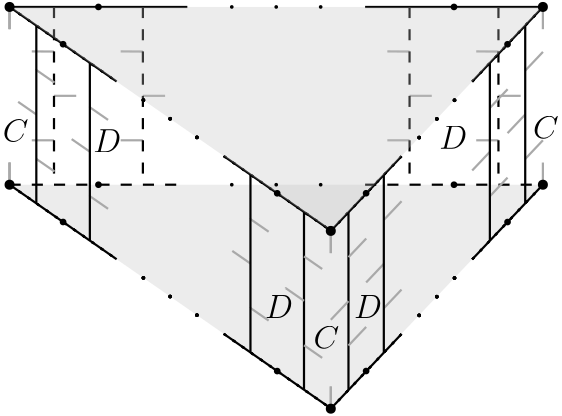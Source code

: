 <?xml version="1.0"?>
<!DOCTYPE ipe SYSTEM "ipe.dtd">
<ipe version="70206" creator="Ipe 7.2.7">
<info created="D:20180508125216" modified="D:20180513143931"/>
<ipestyle name="basic">
<symbol name="arrow/arc(spx)">
<path stroke="sym-stroke" fill="sym-stroke" pen="sym-pen">
0 0 m
-1 0.333 l
-1 -0.333 l
h
</path>
</symbol>
<symbol name="arrow/farc(spx)">
<path stroke="sym-stroke" fill="white" pen="sym-pen">
0 0 m
-1 0.333 l
-1 -0.333 l
h
</path>
</symbol>
<symbol name="arrow/ptarc(spx)">
<path stroke="sym-stroke" fill="sym-stroke" pen="sym-pen">
0 0 m
-1 0.333 l
-0.8 0 l
-1 -0.333 l
h
</path>
</symbol>
<symbol name="arrow/fptarc(spx)">
<path stroke="sym-stroke" fill="white" pen="sym-pen">
0 0 m
-1 0.333 l
-0.8 0 l
-1 -0.333 l
h
</path>
</symbol>
<symbol name="mark/circle(sx)" transformations="translations">
<path fill="sym-stroke">
0.6 0 0 0.6 0 0 e
0.4 0 0 0.4 0 0 e
</path>
</symbol>
<symbol name="mark/disk(sx)" transformations="translations">
<path fill="sym-stroke">
0.6 0 0 0.6 0 0 e
</path>
</symbol>
<symbol name="mark/fdisk(sfx)" transformations="translations">
<group>
<path fill="sym-fill">
0.5 0 0 0.5 0 0 e
</path>
<path fill="sym-stroke" fillrule="eofill">
0.6 0 0 0.6 0 0 e
0.4 0 0 0.4 0 0 e
</path>
</group>
</symbol>
<symbol name="mark/box(sx)" transformations="translations">
<path fill="sym-stroke" fillrule="eofill">
-0.6 -0.6 m
0.6 -0.6 l
0.6 0.6 l
-0.6 0.6 l
h
-0.4 -0.4 m
0.4 -0.4 l
0.4 0.4 l
-0.4 0.4 l
h
</path>
</symbol>
<symbol name="mark/square(sx)" transformations="translations">
<path fill="sym-stroke">
-0.6 -0.6 m
0.6 -0.6 l
0.6 0.6 l
-0.6 0.6 l
h
</path>
</symbol>
<symbol name="mark/fsquare(sfx)" transformations="translations">
<group>
<path fill="sym-fill">
-0.5 -0.5 m
0.5 -0.5 l
0.5 0.5 l
-0.5 0.5 l
h
</path>
<path fill="sym-stroke" fillrule="eofill">
-0.6 -0.6 m
0.6 -0.6 l
0.6 0.6 l
-0.6 0.6 l
h
-0.4 -0.4 m
0.4 -0.4 l
0.4 0.4 l
-0.4 0.4 l
h
</path>
</group>
</symbol>
<symbol name="mark/cross(sx)" transformations="translations">
<group>
<path fill="sym-stroke">
-0.43 -0.57 m
0.57 0.43 l
0.43 0.57 l
-0.57 -0.43 l
h
</path>
<path fill="sym-stroke">
-0.43 0.57 m
0.57 -0.43 l
0.43 -0.57 l
-0.57 0.43 l
h
</path>
</group>
</symbol>
<symbol name="arrow/fnormal(spx)">
<path stroke="sym-stroke" fill="white" pen="sym-pen">
0 0 m
-1 0.333 l
-1 -0.333 l
h
</path>
</symbol>
<symbol name="arrow/pointed(spx)">
<path stroke="sym-stroke" fill="sym-stroke" pen="sym-pen">
0 0 m
-1 0.333 l
-0.8 0 l
-1 -0.333 l
h
</path>
</symbol>
<symbol name="arrow/fpointed(spx)">
<path stroke="sym-stroke" fill="white" pen="sym-pen">
0 0 m
-1 0.333 l
-0.8 0 l
-1 -0.333 l
h
</path>
</symbol>
<symbol name="arrow/linear(spx)">
<path stroke="sym-stroke" pen="sym-pen">
-1 0.333 m
0 0 l
-1 -0.333 l
</path>
</symbol>
<symbol name="arrow/fdouble(spx)">
<path stroke="sym-stroke" fill="white" pen="sym-pen">
0 0 m
-1 0.333 l
-1 -0.333 l
h
-1 0 m
-2 0.333 l
-2 -0.333 l
h
</path>
</symbol>
<symbol name="arrow/double(spx)">
<path stroke="sym-stroke" fill="sym-stroke" pen="sym-pen">
0 0 m
-1 0.333 l
-1 -0.333 l
h
-1 0 m
-2 0.333 l
-2 -0.333 l
h
</path>
</symbol>
<pen name="heavier" value="0.8"/>
<pen name="fat" value="1.2"/>
<pen name="ultrafat" value="2"/>
<symbolsize name="large" value="5"/>
<symbolsize name="small" value="2"/>
<symbolsize name="tiny" value="1.1"/>
<arrowsize name="large" value="10"/>
<arrowsize name="small" value="5"/>
<arrowsize name="tiny" value="3"/>
<color name="red" value="1 0 0"/>
<color name="green" value="0 1 0"/>
<color name="blue" value="0 0 1"/>
<color name="yellow" value="1 1 0"/>
<color name="orange" value="1 0.647 0"/>
<color name="gold" value="1 0.843 0"/>
<color name="purple" value="0.627 0.125 0.941"/>
<color name="gray" value="0.745"/>
<color name="brown" value="0.647 0.165 0.165"/>
<color name="navy" value="0 0 0.502"/>
<color name="pink" value="1 0.753 0.796"/>
<color name="seagreen" value="0.18 0.545 0.341"/>
<color name="turquoise" value="0.251 0.878 0.816"/>
<color name="violet" value="0.933 0.51 0.933"/>
<color name="darkblue" value="0 0 0.545"/>
<color name="darkcyan" value="0 0.545 0.545"/>
<color name="darkgray" value="0.663"/>
<color name="darkgreen" value="0 0.392 0"/>
<color name="darkmagenta" value="0.545 0 0.545"/>
<color name="darkorange" value="1 0.549 0"/>
<color name="darkred" value="0.545 0 0"/>
<color name="lightblue" value="0.678 0.847 0.902"/>
<color name="lightcyan" value="0.878 1 1"/>
<color name="lightgray" value="0.827"/>
<color name="lightgreen" value="0.565 0.933 0.565"/>
<color name="lightyellow" value="1 1 0.878"/>
<dashstyle name="dashed" value="[4] 0"/>
<dashstyle name="dotted" value="[1 3] 0"/>
<dashstyle name="dash dotted" value="[4 2 1 2] 0"/>
<dashstyle name="dash dot dotted" value="[4 2 1 2 1 2] 0"/>
<textsize name="large" value="\large"/>
<textsize name="Large" value="\Large"/>
<textsize name="LARGE" value="\LARGE"/>
<textsize name="huge" value="\huge"/>
<textsize name="Huge" value="\Huge"/>
<textsize name="small" value="\small"/>
<textsize name="footnote" value="\footnotesize"/>
<textsize name="tiny" value="\tiny"/>
<textstyle name="center" begin="\begin{center}" end="\end{center}"/>
<textstyle name="itemize" begin="\begin{itemize}" end="\end{itemize}"/>
<textstyle name="item" begin="\begin{itemize}\item{}" end="\end{itemize}"/>
<gridsize name="4 pts" value="4"/>
<gridsize name="8 pts (~3 mm)" value="8"/>
<gridsize name="16 pts (~6 mm)" value="16"/>
<gridsize name="32 pts (~12 mm)" value="32"/>
<gridsize name="10 pts (~3.5 mm)" value="10"/>
<gridsize name="20 pts (~7 mm)" value="20"/>
<gridsize name="14 pts (~5 mm)" value="14"/>
<gridsize name="28 pts (~10 mm)" value="28"/>
<gridsize name="56 pts (~20 mm)" value="56"/>
<anglesize name="90 deg" value="90"/>
<anglesize name="60 deg" value="60"/>
<anglesize name="45 deg" value="45"/>
<anglesize name="30 deg" value="30"/>
<anglesize name="22.5 deg" value="22.5"/>
<opacity name="10%" value="0.1"/>
<opacity name="30%" value="0.3"/>
<opacity name="50%" value="0.5"/>
<opacity name="75%" value="0.75"/>
<tiling name="falling" angle="-60" step="4" width="1"/>
<tiling name="rising" angle="30" step="4" width="1"/>
</ipestyle>
<page>
<layer name="alpha"/>
<view layers="alpha" active="alpha"/>
<path layer="alpha" fill="gray" opacity="30%">
112 208 m
304 208 l
227.634 127.492 l
112 208 l
</path>
<path matrix="1 0 0 1 115.647 -80.6262" stroke="darkgray" pen="heavier">
112 208 m
112 216 l
112 216 l
</path>
<path matrix="1 0 0 1 115.647 -80.6262" stroke="darkgray" pen="heavier">
112 272 m
112 264 l
</path>
<path matrix="1 0 0 1 192 0" stroke="darkgray" pen="heavier">
112 208 m
112 216 l
112 216 l
</path>
<path matrix="1 0 0 1 192 0" stroke="darkgray" pen="heavier">
112 272 m
112 264 l
</path>
<path matrix="1 0 0 1 115.647 -80.6262" stroke="darkgray" pen="heavier">
112 208 m
112 216 l
112 216 l
</path>
<path matrix="1 0 0 1 115.647 -80.6262" stroke="darkgray" pen="heavier">
112 272 m
112 264 l
</path>
<path matrix="0.39767 0.419928 0.419763 -0.397827 16.9705 174.052" stroke="black" dash="dotted" pen="heavier">
192 320 m
256 320 l
</path>
<path matrix="0.39767 0.419928 0.419763 -0.397827 16.9705 174.052" stroke="black" dash="dotted" pen="heavier">
320 320 m
384 320 l
</path>
<path matrix="0.60226 -0.419313 -0.421582 -0.599018 131.272 480.194" stroke="black" dash="dotted" pen="heavier">
192 320 m
256 320 l
</path>
<path matrix="0.60226 -0.419313 -0.421582 -0.599018 131.272 480.194" stroke="black" dash="dotted" pen="heavier">
320 320 m
384 320 l
</path>
<path matrix="0.39767 0.419928 0.419763 -0.397827 16.9705 174.052" stroke="black" dash="dotted" pen="heavier">
192 320 m
256 320 l
</path>
<path matrix="0.39767 0.419928 0.419763 -0.397827 16.9705 174.052" stroke="black" dash="dotted" pen="heavier">
320 320 m
384 320 l
</path>
<path matrix="0.60226 -0.419313 -0.421582 -0.599018 131.272 480.194" stroke="black" dash="dotted" pen="heavier">
192 320 m
256 320 l
</path>
<path matrix="0.60226 -0.419313 -0.421582 -0.599018 131.272 480.194" stroke="black" dash="dotted" pen="heavier">
320 320 m
384 320 l
</path>
<path matrix="0.39767 0.419928 0.419763 -0.397827 16.9705 174.052" stroke="black" dash="dotted" pen="heavier">
192 320 m
256 320 l
</path>
<path matrix="0.39767 0.419928 0.419763 -0.397827 16.9705 174.052" stroke="black" dash="dotted" pen="heavier">
320 320 m
384 320 l
</path>
<path matrix="0.60226 -0.419313 -0.421582 -0.599018 131.272 480.194" stroke="black" dash="dotted" pen="heavier">
192 320 m
256 320 l
</path>
<path matrix="0.60226 -0.419313 -0.421582 -0.599018 131.272 480.194" stroke="black" dash="dotted" pen="heavier">
320 320 m
384 320 l
</path>
<path matrix="0.39767 0.419928 0.419763 -0.397827 16.9705 238.052" stroke="black" dash="dotted" pen="heavier">
192 320 m
256 320 l
</path>
<path matrix="0.39767 0.419928 0.419763 -0.397827 16.9705 238.052" stroke="black" dash="dotted" pen="heavier">
320 320 m
384 320 l
</path>
<path matrix="0.60226 -0.419313 -0.421582 -0.599018 131.272 544.194" stroke="black" dash="dotted" pen="heavier">
192 320 m
256 320 l
</path>
<path matrix="0.60226 -0.419313 -0.421582 -0.599018 131.272 544.194" stroke="black" dash="dotted" pen="heavier">
320 320 m
384 320 l
</path>
<path matrix="0.39767 0.419928 0.419763 -0.397827 16.9705 238.052" stroke="black" dash="dotted" pen="heavier">
192 320 m
256 320 l
</path>
<path matrix="0.39767 0.419928 0.419763 -0.397827 16.9705 238.052" stroke="black" dash="dotted" pen="heavier">
320 320 m
384 320 l
</path>
<path matrix="0.60226 -0.419313 -0.421582 -0.599018 131.272 544.194" stroke="black" dash="dotted" pen="heavier">
192 320 m
256 320 l
</path>
<path matrix="0.60226 -0.419313 -0.421582 -0.599018 131.272 544.194" stroke="black" dash="dotted" pen="heavier">
320 320 m
384 320 l
</path>
<path matrix="0.39767 0.419928 0.419763 -0.397827 16.9705 238.052" stroke="black" dash="dotted" pen="heavier">
192 320 m
256 320 l
</path>
<path matrix="0.39767 0.419928 0.419763 -0.397827 16.9705 238.052" stroke="black" dash="dotted" pen="heavier">
320 320 m
384 320 l
</path>
<path matrix="0.60226 -0.419313 -0.421582 -0.599018 131.272 544.194" stroke="black" dash="dotted" pen="heavier">
192 320 m
256 320 l
</path>
<path matrix="0.60226 -0.419313 -0.421582 -0.599018 131.272 544.194" stroke="black" dash="dotted" pen="heavier">
320 320 m
384 320 l
</path>
<group matrix="1 0 0 0.500003 -272 111.999">
<path stroke="darkgray" pen="heavier">
560.013 287.882 m
552 288 l
</path>
<path stroke="darkgray" pen="heavier">
559.999 255.999 m
568 256 l
</path>
<path stroke="darkgray" pen="heavier">
560 224.001 m
552 224 l
</path>
<path matrix="1 0 0 1 176 -0.00035" stroke="black" dash="dashed" pen="heavier">
384 320 m
384 192 l
</path>
</group>
<group matrix="1 0 0 0.500001 -304 112">
<path stroke="darkgray" pen="heavier">
560.013 287.882 m
552 288 l
</path>
<path stroke="darkgray" pen="heavier">
559.999 255.999 m
568 256 l
</path>
<path stroke="darkgray" pen="heavier">
560 224.001 m
552 224 l
</path>
<path matrix="1 0 0 1 176 -0.00035" stroke="black" dash="dashed" pen="heavier">
384 320 m
384 192 l
</path>
</group>
<group matrix="1 0 0 0.499995 -400 112.001">
<path stroke="darkgray" pen="heavier">
560.013 287.882 m
552 288 l
</path>
<path stroke="darkgray" pen="heavier">
559.999 255.999 m
568 256 l
</path>
<path stroke="darkgray" pen="heavier">
560 224.001 m
552 224 l
</path>
<path matrix="1 0 0 1 176 -0.00035" stroke="black" dash="dashed" pen="heavier">
384 320 m
384 192 l
</path>
</group>
<group matrix="1 0 0 0.499995 -432 112.001">
<path stroke="darkgray" pen="heavier">
560.013 287.882 m
552 288 l
</path>
<path stroke="darkgray" pen="heavier">
559.999 255.999 m
568 256 l
</path>
<path stroke="darkgray" pen="heavier">
560 224.001 m
552 224 l
</path>
<path matrix="1 0 0 1 176 -0.00035" stroke="black" dash="dashed" pen="heavier">
384 320 m
384 192 l
</path>
</group>
<group>
<path matrix="1 0 0 0.499995 -166.002 38.2019" stroke="black" pen="heavier">
384 320 m
384 192 l
</path>
<group>
<path matrix="0.679656 0 0 0.677029 63.2844 36.5547" stroke="darkgray" pen="heavier">
227.634 191.492 m
217.998 198.201 l
217.998 198.2 l
</path>
<path matrix="0.679656 0 0 0.677029 69.8342 48.0122" stroke="darkgray" pen="heavier">
227.634 191.492 m
217.998 198.201 l
217.998 198.2 l
</path>
<path matrix="0.679656 0 0 0.677029 69.8346 16.0128" stroke="darkgray" pen="heavier">
227.634 191.492 m
217.998 198.201 l
217.998 198.2 l
</path>
</group>
</group>
<group>
<path stroke="darkgray" pen="heavier">
112 208 m
112 216 l
112 216 l
</path>
<path stroke="darkgray" pen="heavier">
112 272 m
112 264 l
</path>
</group>
<group matrix="1 0 0 1 -0.00011919 0.00040225">
<path stroke="darkgray" pen="heavier">
112 208 m
112 216 l
112 216 l
</path>
<path stroke="darkgray" pen="heavier">
112 272 m
112 264 l
</path>
</group>
<group matrix="1 0 0 1 -0.00011919 0.00040225">
<path stroke="darkgray" pen="heavier">
112 208 m
112 216 l
112 216 l
</path>
<path stroke="darkgray" pen="heavier">
112 272 m
112 264 l
</path>
</group>
<group>
<group>
<path matrix="0.39767 0.419928 0.419763 -0.397827 16.9705 238.052" stroke="black" pen="heavier">
192 320 m
256 320 l
</path>
<path matrix="0.39767 0.419928 0.419763 -0.397827 16.9705 238.052" stroke="black" pen="heavier">
320 320 m
384 320 l
</path>
<path matrix="0.60226 -0.419313 -0.421582 -0.599018 131.272 544.194" stroke="black" pen="heavier">
192 320 m
256 320 l
</path>
<path matrix="0.60226 -0.419313 -0.421582 -0.599018 131.272 544.194" stroke="black" pen="heavier">
320 320 m
384 320 l
</path>
<path matrix="1 0 0 -1 -80 592" stroke="black" pen="heavier">
320 320 m
384 320 l
</path>
<path matrix="1 0 0 -1 -80 592" stroke="black" pen="heavier">
192 320 m
256 320 l
</path>
</group>
</group>
<group>
<path matrix="0.39767 0.419928 0.419763 -0.397827 16.9705 174.052" stroke="black" pen="heavier">
192 320 m
256 320 l
</path>
<path matrix="0.39767 0.419928 0.419763 -0.397827 16.9705 174.052" stroke="black" pen="heavier">
320 320 m
384 320 l
</path>
<path matrix="0.60226 -0.419313 -0.421582 -0.599018 131.272 480.194" stroke="black" pen="heavier">
192 320 m
256 320 l
</path>
<path matrix="0.60226 -0.419313 -0.421582 -0.599018 131.272 480.194" stroke="black" pen="heavier">
320 320 m
384 320 l
</path>
<path matrix="1 0 0 -1 -80 528" stroke="black" dash="dashed" pen="heavier">
320 320 m
384 320 l
</path>
<path matrix="1 0 0 -1 -208 528" stroke="black" dash="dashed" pen="heavier">
320 320 m
384 320 l
</path>
</group>
<group matrix="1 0 0 1 -19.2725 13.419">
<path matrix="0.679656 0 0 0.677029 63.2844 36.5547" stroke="darkgray" pen="heavier">
227.634 191.492 m
217.998 198.201 l
217.998 198.2 l
</path>
<path matrix="0.679656 0 0 0.677029 69.8342 48.0122" stroke="darkgray" pen="heavier">
227.634 191.492 m
217.998 198.201 l
217.998 198.2 l
</path>
<path matrix="0.679656 0 0 0.677029 69.8346 16.0128" stroke="darkgray" pen="heavier">
227.634 191.492 m
217.998 198.201 l
217.998 198.2 l
</path>
</group>
<path matrix="1 0 0 0.499995 -185.275 51.6209" stroke="black" pen="heavier">
384 320 m
384 192 l
</path>
<group>
<group matrix="1 0 0 1 -77.0895 53.673">
<path matrix="0.679656 0 0 0.677029 63.2844 36.5547" stroke="darkgray" pen="heavier">
227.634 191.492 m
217.998 198.201 l
217.998 198.2 l
</path>
<path matrix="0.679656 0 0 0.677029 69.8342 48.0122" stroke="darkgray" pen="heavier">
227.634 191.492 m
217.998 198.201 l
217.998 198.2 l
</path>
<path matrix="0.679656 0 0 0.677029 69.8346 16.0128" stroke="darkgray" pen="heavier">
227.634 191.492 m
217.998 198.201 l
217.998 198.2 l
</path>
</group>
<path matrix="1 0 0 0.499995 -243.092 91.8749" stroke="black" pen="heavier">
384 320 m
384 192 l
</path>
</group>
<group>
<group matrix="1 0 0 1 -96.3618 67.091">
<path matrix="0.679656 0 0 0.677029 63.2844 36.5547" stroke="darkgray" pen="heavier">
227.634 191.492 m
217.998 198.201 l
217.998 198.2 l
</path>
<path matrix="0.679656 0 0 0.677029 69.8342 48.0122" stroke="darkgray" pen="heavier">
227.634 191.492 m
217.998 198.201 l
217.998 198.2 l
</path>
<path matrix="0.679656 0 0 0.677029 69.8346 16.0128" stroke="darkgray" pen="heavier">
227.634 191.492 m
217.998 198.201 l
217.998 198.2 l
</path>
</group>
<path matrix="1 0 0 0.499995 -262.364 105.293" stroke="black" pen="heavier">
384 320 m
384 192 l
</path>
</group>
<path matrix="1 0 0 0.5 -149.99 38.0926" stroke="black" pen="heavier">
384 320 m
384 192 l
</path>
<path matrix="1 0 0 1 6.38906 -9.45797" stroke="darkgray" pen="heavier">
227.647 191.374 m
234.01 198.093 l
234.01 198.093 l
</path>
<path matrix="1 0 0 1 -0.0006936 -32.0003" stroke="darkgray" pen="heavier">
227.647 191.374 m
234.01 198.093 l
234.01 198.093 l
</path>
<path matrix="1 0 0 1 6.36278 -41.2804" stroke="darkgray" pen="heavier">
227.647 191.374 m
234.01 198.093 l
234.01 198.093 l
</path>
<path matrix="1 0 0 1 19.1144 3.97948" fill="lightyellow">
227.647 191.374 m
234.01 198.093 l
234.01 198.093 l
</path>
<path matrix="1 0 0 1 57.2907 44.2926" fill="lightyellow">
227.647 191.374 m
234.01 198.093 l
234.01 198.093 l
</path>
<path matrix="1 0 0 1 70.0162 57.7303" fill="lightyellow">
227.647 191.374 m
234.01 198.093 l
234.01 198.093 l
</path>
<path matrix="1 0 0 1 19.0885 3.95232" fill="lightyellow">
227.647 191.374 m
234.01 198.093 l
234.01 198.093 l
</path>
<path matrix="1 0 0 1 57.2902 44.2932" stroke="darkgray" pen="heavier">
227.647 191.374 m
234.01 198.093 l
234.01 198.093 l
</path>
<path matrix="1 0 0 1 70.0162 57.7303" stroke="darkgray" pen="heavier">
227.647 191.374 m
234.01 198.093 l
234.01 198.093 l
</path>
<group>
<group>
<path matrix="1 0 0 1 19.1144 3.97951" stroke="darkgray" pen="heavier">
227.647 191.374 m
234.01 198.093 l
234.01 198.093 l
</path>
<path matrix="1 0 0 1 12.7248 -18.563" stroke="darkgray" pen="heavier">
227.647 191.374 m
234.01 198.093 l
234.01 198.093 l
</path>
<path matrix="1 0 0 1 19.0883 -27.8431" stroke="darkgray" pen="heavier">
227.647 191.374 m
234.01 198.093 l
234.01 198.093 l
</path>
</group>
<path matrix="1 0 0 0.5 -137.265 51.5299" stroke="black" pen="heavier">
384 320 m
384 192 l
</path>
</group>
<group>
<group matrix="1 0 0 1 50.9018 53.7504">
<path matrix="1 0 0 1 6.38944 -9.45842" fill="lightyellow">
227.647 191.374 m
234.01 198.093 l
234.01 198.093 l
</path>
<path matrix="1 0 0 1 -0.0006936 -32.0003" stroke="darkgray" pen="heavier">
227.647 191.374 m
234.01 198.093 l
234.01 198.093 l
</path>
<path matrix="1 0 0 1 6.36278 -41.2804" stroke="darkgray" pen="heavier">
227.647 191.374 m
234.01 198.093 l
234.01 198.093 l
</path>
</group>
<path matrix="1 0 0 0.5 -99.0882 91.843" stroke="black" pen="heavier">
384 320 m
384 192 l
</path>
</group>
<group>
<group matrix="1 0 0 1 63.6273 67.1881">
<path matrix="1 0 0 1 6.38944 -9.45842" fill="lightyellow">
227.647 191.374 m
234.01 198.093 l
234.01 198.093 l
</path>
<path matrix="1 0 0 1 -0.0006936 -32.0003" stroke="darkgray" pen="heavier">
227.647 191.374 m
234.01 198.093 l
234.01 198.093 l
</path>
<path matrix="1 0 0 1 6.36278 -41.2804" stroke="darkgray" pen="heavier">
227.647 191.374 m
234.01 198.093 l
234.01 198.093 l
</path>
</group>
<path matrix="1 0 0 0.5 -86.3627 105.281" stroke="black" pen="heavier">
384 320 m
384 192 l
</path>
</group>
<text matrix="1 0 0 1 0 -24" transformations="translations" pos="204 184" stroke="black" type="label" width="10.044" height="8.169" depth="0" valign="baseline" size="large" style="math">D</text>
<text matrix="1 0 0 1 32 -24" transformations="translations" pos="204 184" stroke="black" type="label" width="10.044" height="8.169" depth="0" valign="baseline" size="large" style="math">D</text>
<text matrix="1 0 0 1 -61.9064 35.7031" transformations="translations" pos="204 184" stroke="black" type="label" width="10.044" height="8.169" depth="0" valign="baseline" size="large" style="math">D</text>
<text matrix="1 0 0 1 62.725 36.923" transformations="translations" pos="204 184" stroke="black" type="label" width="10.044" height="8.169" depth="0" valign="baseline" size="large" style="math">D</text>
<text matrix="1 0 0 1 -2.54045 -19.027" transformations="translations" pos="224 168" stroke="black" type="label" width="9.234" height="8.169" depth="0" valign="baseline" size="large" style="math">C</text>
<text matrix="1 0 0 1 -114.44 55.4098" transformations="translations" pos="224 168" stroke="black" type="label" width="9.234" height="8.169" depth="0" valign="baseline" size="large" style="math">C</text>
<text matrix="1 0 0 1 76.4371 56.545" transformations="translations" pos="224 168" stroke="black" type="label" width="9.234" height="8.169" depth="0" valign="baseline" size="large" style="math">C</text>
<path matrix="1 0 0 1 0 -64" fill="gray" opacity="30%">
112 336 m
304 336 l
227.634 255.492 l
112 336 l
</path>
<use matrix="0.39767 0.419928 0.419763 -0.397827 16.9705 174.052" name="mark/disk(sx)" pos="304 320" size="tiny" stroke="black"/>
<use matrix="0.39767 0.419928 0.419763 -0.397827 16.9705 174.052" name="mark/disk(sx)" pos="288 320" size="tiny" stroke="black"/>
<use matrix="0.39767 0.419928 0.419763 -0.397827 16.9705 174.052" name="mark/disk(sx)" pos="272 320" size="tiny" stroke="black"/>
<use matrix="0.39767 0.419928 0.419763 -0.397827 16.9705 174.052" name="mark/disk(sx)" pos="192 320" size="tiny" stroke="black"/>
<use matrix="0.39767 0.419928 0.419763 -0.397827 16.9705 174.052" name="mark/disk(sx)" pos="384 320" size="small" stroke="black"/>
<use matrix="0.60226 -0.419313 -0.421582 -0.599018 131.272 480.194" name="mark/disk(sx)" pos="304 320" size="tiny" stroke="black"/>
<use matrix="0.60226 -0.419313 -0.421582 -0.599018 131.272 480.194" name="mark/disk(sx)" pos="288 320" size="tiny" stroke="black"/>
<use matrix="0.60226 -0.419313 -0.421582 -0.599018 131.272 480.194" name="mark/disk(sx)" pos="272 320" size="tiny" stroke="black"/>
<use matrix="0.60226 -0.419313 -0.421582 -0.599018 131.272 480.194" name="mark/disk(sx)" pos="192 320" size="small" stroke="black"/>
<use matrix="0.60226 -0.419313 -0.421582 -0.599018 131.272 480.194" name="mark/disk(sx)" pos="384 320" size="small" stroke="black"/>
<use matrix="0.39767 0.419928 0.419763 -0.397827 16.9705 174.052" name="mark/disk(sx)" pos="304 320" size="tiny" stroke="black"/>
<use matrix="0.39767 0.419928 0.419763 -0.397827 16.9705 174.052" name="mark/disk(sx)" pos="288 320" size="tiny" stroke="black"/>
<use matrix="0.39767 0.419928 0.419763 -0.397827 16.9705 174.052" name="mark/disk(sx)" pos="272 320" size="tiny" stroke="black"/>
<use matrix="0.39767 0.419928 0.419763 -0.397827 16.9705 174.052" name="mark/disk(sx)" pos="192 320" size="tiny" stroke="black"/>
<use matrix="0.39767 0.419928 0.419763 -0.397827 16.9705 174.052" name="mark/disk(sx)" pos="384 320" size="small" stroke="black"/>
<use matrix="0.60226 -0.419313 -0.421582 -0.599018 131.272 480.194" name="mark/disk(sx)" pos="304 320" size="tiny" stroke="black"/>
<use matrix="0.60226 -0.419313 -0.421582 -0.599018 131.272 480.194" name="mark/disk(sx)" pos="288 320" size="tiny" stroke="black"/>
<use matrix="0.60226 -0.419313 -0.421582 -0.599018 131.272 480.194" name="mark/disk(sx)" pos="272 320" size="tiny" stroke="black"/>
<use matrix="0.60226 -0.419313 -0.421582 -0.599018 131.272 480.194" name="mark/disk(sx)" pos="192 320" size="small" stroke="black"/>
<use matrix="0.60226 -0.419313 -0.421582 -0.599018 131.272 480.194" name="mark/disk(sx)" pos="384 320" size="small" stroke="black"/>
<use matrix="0.39767 0.419928 0.419763 -0.397827 16.9705 174.052" name="mark/disk(sx)" pos="304 320" size="tiny" stroke="black"/>
<use matrix="0.39767 0.419928 0.419763 -0.397827 16.9705 174.052" name="mark/disk(sx)" pos="288 320" size="tiny" stroke="black"/>
<use matrix="0.39767 0.419928 0.419763 -0.397827 16.9705 174.052" name="mark/disk(sx)" pos="272 320" size="tiny" stroke="black"/>
<use matrix="0.39767 0.419928 0.419763 -0.397827 16.9705 174.052" name="mark/disk(sx)" pos="192 320" size="tiny" stroke="black"/>
<use matrix="0.39767 0.419928 0.419763 -0.397827 16.9705 174.052" name="mark/disk(sx)" pos="384 320" size="small" stroke="black"/>
<use matrix="0.60226 -0.419313 -0.421582 -0.599018 131.272 480.194" name="mark/disk(sx)" pos="304 320" size="tiny" stroke="black"/>
<use matrix="0.60226 -0.419313 -0.421582 -0.599018 131.272 480.194" name="mark/disk(sx)" pos="288 320" size="tiny" stroke="black"/>
<use matrix="0.60226 -0.419313 -0.421582 -0.599018 131.272 480.194" name="mark/disk(sx)" pos="272 320" size="tiny" stroke="black"/>
<use matrix="0.60226 -0.419313 -0.421582 -0.599018 131.272 480.194" name="mark/disk(sx)" pos="192 320" size="small" stroke="black"/>
<use matrix="0.60226 -0.419313 -0.421582 -0.599018 131.272 480.194" name="mark/disk(sx)" pos="384 320" size="small" stroke="black"/>
<use matrix="0.39767 0.419928 0.419763 -0.397827 16.9705 174.052" name="mark/disk(sx)" pos="304 320" size="tiny" stroke="black"/>
<use matrix="0.39767 0.419928 0.419763 -0.397827 16.9705 174.052" name="mark/disk(sx)" pos="288 320" size="tiny" stroke="black"/>
<use matrix="0.39767 0.419928 0.419763 -0.397827 16.9705 174.052" name="mark/disk(sx)" pos="272 320" size="tiny" stroke="black"/>
<use matrix="0.39767 0.419928 0.419763 -0.397827 16.9705 174.052" name="mark/disk(sx)" pos="192 320" size="tiny" stroke="black"/>
<use matrix="0.39767 0.419928 0.419763 -0.397827 16.9705 174.052" name="mark/disk(sx)" pos="384 320" size="small" stroke="black"/>
<use matrix="0.60226 -0.419313 -0.421582 -0.599018 131.272 480.194" name="mark/disk(sx)" pos="304 320" size="tiny" stroke="black"/>
<use matrix="0.60226 -0.419313 -0.421582 -0.599018 131.272 480.194" name="mark/disk(sx)" pos="288 320" size="tiny" stroke="black"/>
<use matrix="0.60226 -0.419313 -0.421582 -0.599018 131.272 480.194" name="mark/disk(sx)" pos="272 320" size="tiny" stroke="black"/>
<use matrix="0.60226 -0.419313 -0.421582 -0.599018 131.272 480.194" name="mark/disk(sx)" pos="192 320" size="small" stroke="black"/>
<use matrix="0.60226 -0.419313 -0.421582 -0.599018 131.272 480.194" name="mark/disk(sx)" pos="384 320" size="small" stroke="black"/>
<use matrix="0.39767 0.419928 0.419763 -0.397827 16.9705 238.052" name="mark/disk(sx)" pos="304 320" size="tiny" stroke="black"/>
<use matrix="0.39767 0.419928 0.419763 -0.397827 16.9705 238.052" name="mark/disk(sx)" pos="288 320" size="tiny" stroke="black"/>
<use matrix="0.39767 0.419928 0.419763 -0.397827 16.9705 238.052" name="mark/disk(sx)" pos="272 320" size="tiny" stroke="black"/>
<use matrix="0.39767 0.419928 0.419763 -0.397827 16.9705 238.052" name="mark/disk(sx)" pos="192 320" size="small" stroke="black"/>
<use matrix="0.39767 0.419928 0.419763 -0.397827 16.9705 238.052" name="mark/disk(sx)" pos="384 320" size="small" stroke="black"/>
<use matrix="0.60226 -0.419313 -0.421582 -0.599018 131.272 544.194" name="mark/disk(sx)" pos="304 320" size="tiny" stroke="black"/>
<use matrix="0.60226 -0.419313 -0.421582 -0.599018 131.272 544.194" name="mark/disk(sx)" pos="288 320" size="tiny" stroke="black"/>
<use matrix="0.60226 -0.419313 -0.421582 -0.599018 131.272 544.194" name="mark/disk(sx)" pos="272 320" size="tiny" stroke="black"/>
<use matrix="0.60226 -0.419313 -0.421582 -0.599018 131.272 544.194" name="mark/disk(sx)" pos="192 320" size="small" stroke="black"/>
<use matrix="0.60226 -0.419313 -0.421582 -0.599018 131.272 544.194" name="mark/disk(sx)" pos="384 320" size="small" stroke="black"/>
<use matrix="0.39767 0.419928 0.419763 -0.397827 16.9705 238.052" name="mark/disk(sx)" pos="304 320" size="tiny" stroke="black"/>
<use matrix="0.39767 0.419928 0.419763 -0.397827 16.9705 238.052" name="mark/disk(sx)" pos="288 320" size="tiny" stroke="black"/>
<use matrix="0.39767 0.419928 0.419763 -0.397827 16.9705 238.052" name="mark/disk(sx)" pos="272 320" size="tiny" stroke="black"/>
<use matrix="0.39767 0.419928 0.419763 -0.397827 16.9705 238.052" name="mark/disk(sx)" pos="192 320" size="small" stroke="black"/>
<use matrix="0.39767 0.419928 0.419763 -0.397827 16.9705 238.052" name="mark/disk(sx)" pos="384 320" size="small" stroke="black"/>
<use matrix="0.60226 -0.419313 -0.421582 -0.599018 131.272 544.194" name="mark/disk(sx)" pos="304 320" size="tiny" stroke="black"/>
<use matrix="0.60226 -0.419313 -0.421582 -0.599018 131.272 544.194" name="mark/disk(sx)" pos="288 320" size="tiny" stroke="black"/>
<use matrix="0.60226 -0.419313 -0.421582 -0.599018 131.272 544.194" name="mark/disk(sx)" pos="272 320" size="tiny" stroke="black"/>
<use matrix="0.60226 -0.419313 -0.421582 -0.599018 131.272 544.194" name="mark/disk(sx)" pos="192 320" size="small" stroke="black"/>
<use matrix="0.60226 -0.419313 -0.421582 -0.599018 131.272 544.194" name="mark/disk(sx)" pos="384 320" size="small" stroke="black"/>
<use matrix="0.39767 0.419928 0.419763 -0.397827 16.9705 238.052" name="mark/disk(sx)" pos="304 320" size="tiny" stroke="black"/>
<use matrix="0.39767 0.419928 0.419763 -0.397827 16.9705 238.052" name="mark/disk(sx)" pos="288 320" size="tiny" stroke="black"/>
<use matrix="0.39767 0.419928 0.419763 -0.397827 16.9705 238.052" name="mark/disk(sx)" pos="272 320" size="tiny" stroke="black"/>
<use matrix="0.39767 0.419928 0.419763 -0.397827 16.9705 238.052" name="mark/disk(sx)" pos="192 320" size="small" stroke="black"/>
<use matrix="0.39767 0.419928 0.419763 -0.397827 16.9705 238.052" name="mark/disk(sx)" pos="384 320" size="small" stroke="black"/>
<use matrix="0.60226 -0.419313 -0.421582 -0.599018 131.272 544.194" name="mark/disk(sx)" pos="304 320" size="tiny" stroke="black"/>
<use matrix="0.60226 -0.419313 -0.421582 -0.599018 131.272 544.194" name="mark/disk(sx)" pos="288 320" size="tiny" stroke="black"/>
<use matrix="0.60226 -0.419313 -0.421582 -0.599018 131.272 544.194" name="mark/disk(sx)" pos="272 320" size="tiny" stroke="black"/>
<use matrix="0.60226 -0.419313 -0.421582 -0.599018 131.272 544.194" name="mark/disk(sx)" pos="192 320" size="small" stroke="black"/>
<use matrix="0.60226 -0.419313 -0.421582 -0.599018 131.272 544.194" name="mark/disk(sx)" pos="384 320" size="small" stroke="black"/>
<use matrix="0.39767 0.419928 0.419763 -0.397827 16.9705 238.052" name="mark/disk(sx)" pos="304 320" size="tiny" stroke="black"/>
<use matrix="0.39767 0.419928 0.419763 -0.397827 16.9705 238.052" name="mark/disk(sx)" pos="288 320" size="tiny" stroke="black"/>
<use matrix="0.39767 0.419928 0.419763 -0.397827 16.9705 238.052" name="mark/disk(sx)" pos="272 320" size="tiny" stroke="black"/>
<use matrix="0.39767 0.419928 0.419763 -0.397827 16.9705 238.052" name="mark/disk(sx)" pos="192 320" size="small" stroke="black"/>
<use matrix="0.39767 0.419928 0.419763 -0.397827 16.9705 238.052" name="mark/disk(sx)" pos="384 320" size="small" stroke="black"/>
<use matrix="0.60226 -0.419313 -0.421582 -0.599018 131.272 544.194" name="mark/disk(sx)" pos="304 320" size="tiny" stroke="black"/>
<use matrix="0.60226 -0.419313 -0.421582 -0.599018 131.272 544.194" name="mark/disk(sx)" pos="288 320" size="tiny" stroke="black"/>
<use matrix="0.60226 -0.419313 -0.421582 -0.599018 131.272 544.194" name="mark/disk(sx)" pos="272 320" size="tiny" stroke="black"/>
<use matrix="0.60226 -0.419313 -0.421582 -0.599018 131.272 544.194" name="mark/disk(sx)" pos="192 320" size="small" stroke="black"/>
<use matrix="0.60226 -0.419313 -0.421582 -0.599018 131.272 544.194" name="mark/disk(sx)" pos="384 320" size="small" stroke="black"/>
<use matrix="1 0 0 -1 -80 528" name="mark/disk(sx)" pos="304 320" size="tiny" stroke="black"/>
<use matrix="1 0 0 -1 -80 528" name="mark/disk(sx)" pos="288 320" size="tiny" stroke="black"/>
<use matrix="1 0 0 -1 -80 528" name="mark/disk(sx)" pos="272 320" size="tiny" stroke="black"/>
<use matrix="1 0 0 -1 -80 528" name="mark/disk(sx)" pos="192 320" size="small" stroke="black"/>
<use matrix="1 0 0 -1 -80 528" name="mark/disk(sx)" pos="384 320" size="small" stroke="black"/>
<use matrix="1 0 0 -1 -80 592" name="mark/disk(sx)" pos="304 320" size="tiny" stroke="black"/>
<use matrix="1 0 0 -1 -80 592" name="mark/disk(sx)" pos="288 320" size="tiny" stroke="black"/>
<use matrix="1 0 0 -1 -80 592" name="mark/disk(sx)" pos="272 320" size="tiny" stroke="black"/>
<use matrix="1 0 0 -1 -80 592" name="mark/disk(sx)" pos="192 320" size="small" stroke="black"/>
<use matrix="1 0 0 -1 -80 592" name="mark/disk(sx)" pos="384 320" size="small" stroke="black"/>
<use matrix="1 0 0 1 -0.621728 -113.947" name="mark/disk(sx)" pos="131.893 372.529" size="small" stroke="black"/>
<use matrix="1 0 0 1 -0.621728 -113.947" name="mark/disk(sx)" pos="208.983 318.856" size="small" stroke="black"/>
<use matrix="1 0 0 1 -0.621728 -113.947" name="mark/disk(sx)" pos="240.981 318.876" size="small" stroke="black"/>
<use matrix="1 0 0 1 -0.621728 -113.947" name="mark/disk(sx)" pos="291.897 372.51" size="small" stroke="black"/>
<use matrix="1 0 0 1 -0.621728 -113.947" name="mark/disk(sx)" pos="144.622 385.947" size="small" stroke="black"/>
<use matrix="1 0 0 1 -0.621728 -113.947" name="mark/disk(sx)" pos="272.622 385.947" size="small" stroke="black"/>
<use matrix="1 0 0 1 -0.621728 -177.947" name="mark/disk(sx)" pos="131.893 372.529" size="small" stroke="black"/>
<use matrix="1 0 0 1 -0.621728 -177.947" name="mark/disk(sx)" pos="208.983 318.856" size="small" stroke="black"/>
<use matrix="1 0 0 1 -0.621728 -177.947" name="mark/disk(sx)" pos="240.981 318.876" size="small" stroke="black"/>
<use matrix="1 0 0 1 -0.621728 -177.947" name="mark/disk(sx)" pos="291.897 372.51" size="small" stroke="black"/>
<use matrix="1 0 0 1 -0.621728 -177.947" name="mark/disk(sx)" pos="144.622 385.947" size="small" stroke="black"/>
<use matrix="1 0 0 1 -0.621728 -177.947" name="mark/disk(sx)" pos="272.622 385.947" size="small" stroke="black"/>
<use name="mark/disk(sx)" pos="112 272" size="normal" stroke="black"/>
<use name="mark/disk(sx)" pos="304 272" size="normal" stroke="black"/>
<use name="mark/disk(sx)" pos="304 208" size="normal" stroke="black"/>
<use name="mark/disk(sx)" pos="112 208" size="normal" stroke="black"/>
<use name="mark/disk(sx)" pos="227.647 127.374" size="normal" stroke="black"/>
<use name="mark/disk(sx)" pos="227.647 191.374" size="normal" stroke="black"/>
</page>
</ipe>
